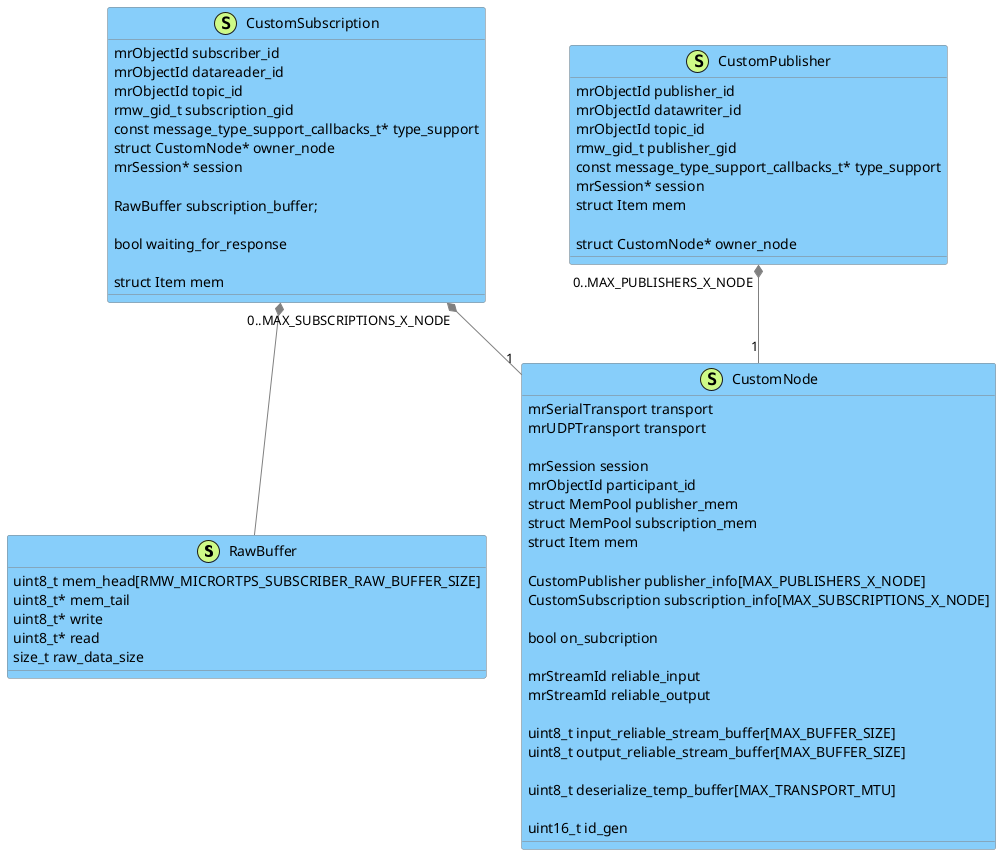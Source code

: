 @startuml rmw_micrortps_code
skinparam {
  shadowing false
  arrowColor #Gray
  actorBorderColor #Gray
  componentBorderColor #Gray
  rectangleBorderColor #Gray
  noteBackgroundColor #ffffff
  noteBorderColor #Gray
  rectangleFontColor #ffffff
  rectangleStereotypeFontColor #ffffff
  sequence {
    arrowColor #Gray
    lifeLineBorderColor #Gray
    lifeLineBackgroundColor #Gray
  }
  class {
	  borderColor #Gray
    backgroundColor #87CEFA
  }
  participant {
    borderColor #Gray
    backgroundColor #87CEFA
  }
  entity {
    borderColor #Gray
    backgroundColor #87CEFA
  }
}
!define Struct (S,#CEFA87)

class RawBuffer <<Struct>>
{
    uint8_t mem_head[RMW_MICRORTPS_SUBSCRIBER_RAW_BUFFER_SIZE]
    uint8_t* mem_tail
    uint8_t* write
    uint8_t* read
    size_t raw_data_size
}

Class CustomSubscription <<Struct>>
{
    mrObjectId subscriber_id
    mrObjectId datareader_id
    mrObjectId topic_id
    rmw_gid_t subscription_gid
    const message_type_support_callbacks_t* type_support
    struct CustomNode* owner_node
    mrSession* session

    RawBuffer subscription_buffer;

    bool waiting_for_response

    struct Item mem
}

Class CustomPublisher <<Struct>>
{
    mrObjectId publisher_id
    mrObjectId datawriter_id
    mrObjectId topic_id
    rmw_gid_t publisher_gid
    const message_type_support_callbacks_t* type_support
    mrSession* session
    struct Item mem

    struct CustomNode* owner_node

}

Class CustomNode <<Struct>>
{
    mrSerialTransport transport
    mrUDPTransport transport

    mrSession session
    mrObjectId participant_id
    struct MemPool publisher_mem
    struct MemPool subscription_mem
    struct Item mem

    CustomPublisher publisher_info[MAX_PUBLISHERS_X_NODE]
    CustomSubscription subscription_info[MAX_SUBSCRIPTIONS_X_NODE]

    bool on_subcription

    mrStreamId reliable_input
    mrStreamId reliable_output

    uint8_t input_reliable_stream_buffer[MAX_BUFFER_SIZE]
    uint8_t output_reliable_stream_buffer[MAX_BUFFER_SIZE]

    uint8_t deserialize_temp_buffer[MAX_TRANSPORT_MTU]

    uint16_t id_gen

}

CustomSubscription *-- RawBuffer
CustomPublisher "0..MAX_PUBLISHERS_X_NODE" *-- "1" CustomNode
CustomSubscription "0..MAX_SUBSCRIPTIONS_X_NODE" *-- "1" CustomNode

@enduml

@startuml rmw_micrortps_flows
skinparam {
  shadowing false
  arrowColor #Gray
  actorBorderColor #Gray
  componentBorderColor #Gray
  rectangleBorderColor #Gray
  noteBackgroundColor #ffffff
  noteBorderColor #Gray
  rectangleFontColor #ffffff
  rectangleStereotypeFontColor #ffffff
  sequence {
    arrowColor #Gray
    lifeLineBorderColor #Gray
    lifeLineBackgroundColor #Gray
  }
  class {
	  borderColor #Gray
    backgroundColor #85bbf0
  }
  participant {
    borderColor #Gray
    backgroundColor #85bbf0
  }
  entity {
    borderColor #Gray
    backgroundColor #85bbf0
  }
}

box "rcl" #f2f2f2
  participant rcl
end box
box "rmw_micrortps" #ecfdd0
  participant rmw_micrortps
  participant rmw_node
  participant rmw_publisher
  participant rmw_subscription
  participant rmw_wait
end box
box "rosidl_typesupport_c" #f2f2f2
  participant ts as "type_support" <<type>>
end box
box "Micro-RTPS" #f2f2f2
  participant micro_rtps_client
end box
box "Micro-ROS-Agent" #f2f2f2
  participant micro_rtps_agent
end box
autoactivate on
hide footbox

== Initialization ==
rcl -> rmw_micrortps: rclc_init
rmw_micrortps -> rmw_micrortps: init
deactivate
rcl <-- rmw_micrortps

== Creation ==
create rmw_node
rcl -> rmw_node: rmw_create_node
rmw_node -> micro_rtps_client: mr_init_transport
rmw_node <-- micro_rtps_client
rmw_node -> micro_rtps_client: mr_create_session
micro_rtps_client -> micro_rtps_agent
micro_rtps_client <-- micro_rtps_agent
rmw_node <-- micro_rtps_client
rmw_node -> micro_rtps_client: mr_write_create_participant
rmw_node <-- micro_rtps_client
rmw_node -> micro_rtps_client: mr_run_session_until_all_status
micro_rtps_client -> micro_rtps_agent
micro_rtps_client <-- micro_rtps_agent
rmw_node <-- micro_rtps_client
rcl <-- rmw_node: return rmw_node

create rmw_publisher
rcl -> rmw_publisher: rmw_create_publisher
rmw_publisher <-- micro_rtps_client
rmw_publisher -> micro_rtps_client: mr_write_create_publisher
rmw_publisher <-- micro_rtps_client
rmw_publisher -> micro_rtps_client: mr_write_create_topic
rmw_publisher <-- micro_rtps_client
rmw_publisher -> micro_rtps_client: mr_write_create_datawriter
rmw_publisher <-- micro_rtps_client
rmw_publisher -> micro_rtps_client: mr_run_session_until_all_status
micro_rtps_client -> micro_rtps_agent
micro_rtps_client <-- micro_rtps_agent
rmw_publisher <-- micro_rtps_client
rcl <-- rmw_publisher: return rmw_publisher

create rmw_subscription
rcl -> rmw_subscription: rmw_create_subscription
rmw_subscription <-- micro_rtps_client
rmw_subscription -> micro_rtps_client: mr_write_create_subscriber
rmw_subscription <-- micro_rtps_client
rmw_subscription -> micro_rtps_client: mr_write_create_topic
rmw_subscription <-- micro_rtps_client
rmw_subscription -> micro_rtps_client: mr_write_create_datareader
rmw_subscription <-- micro_rtps_client
rmw_subscription -> micro_rtps_client: mr_run_session_until_all_status
micro_rtps_client -> micro_rtps_agent
micro_rtps_client <-- micro_rtps_agent
rmw_subscription <-- micro_rtps_client
rcl <-- rmw_subscription: return rmw_subscription

== Operate ==

' Publish
rcl -> rmw_publisher: rmw_publish(ros_message)
rmw_publisher -> micro_rtps_client: prepare_buffer
rmw_publisher <-- micro_rtps_client: prepare_buffer
rmw_publisher -> ts: serialize
rmw_publisher <-- ts
rmw_publisher -> micro_rtps_client: mr_run_session_until_all_status
micro_rtps_client -> micro_rtps_agent
micro_rtps_client <-- micro_rtps_agent
rmw_publisher <-- micro_rtps_client
rcl <-- rmw_publisher

    ' Wait
    rcl -> rmw_micrortps: rmw_wait
    loop subscriptions
        rmw_micrortps -> micro_rtps_client: request_data
        rmw_micrortps <-- micro_rtps_client
    end
    loop while not time out or not topic received
        rmw_micrortps -> micro_rtps_client: mr_run_session_until_timeout
        micro_rtps_client -> micro_rtps_agent
    opt if topic message
        micro_rtps_client <- micro_rtps_agent
        rmw_node <- micro_rtps_client: on_topic
        rmw_node --> micro_rtps_client
        micro_rtps_client --> micro_rtps_agent
    end
    deactivate micro_rtps_agent
    rmw_micrortps <-- micro_rtps_client
    end
    rcl <-- rmw_micrortps

' take
rcl -> rmw_subscription: take(ros_message)
rmw_subscription -> ts: deserialize
rmw_subscription <-- ts
rcl <-- rmw_subscription


== Destruction ==

' TODO

@enduml